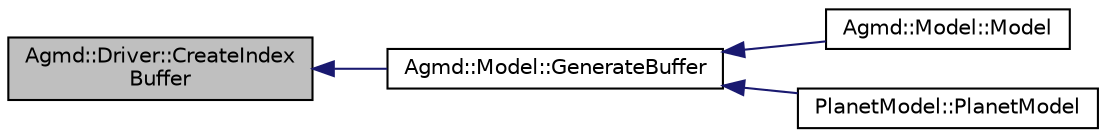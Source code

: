 digraph "Agmd::Driver::CreateIndexBuffer"
{
  edge [fontname="Helvetica",fontsize="10",labelfontname="Helvetica",labelfontsize="10"];
  node [fontname="Helvetica",fontsize="10",shape=record];
  rankdir="LR";
  Node1 [label="Agmd::Driver::CreateIndex\lBuffer",height=0.2,width=0.4,color="black", fillcolor="grey75", style="filled" fontcolor="black"];
  Node1 -> Node2 [dir="back",color="midnightblue",fontsize="10",style="solid",fontname="Helvetica"];
  Node2 [label="Agmd::Model::GenerateBuffer",height=0.2,width=0.4,color="black", fillcolor="white", style="filled",URL="$class_agmd_1_1_model.html#a9f0869f94681218253c5f755d9c896e9"];
  Node2 -> Node3 [dir="back",color="midnightblue",fontsize="10",style="solid",fontname="Helvetica"];
  Node3 [label="Agmd::Model::Model",height=0.2,width=0.4,color="black", fillcolor="white", style="filled",URL="$class_agmd_1_1_model.html#a3c7f49f7dfc4f67ccd7915cbadf78b36"];
  Node2 -> Node4 [dir="back",color="midnightblue",fontsize="10",style="solid",fontname="Helvetica"];
  Node4 [label="PlanetModel::PlanetModel",height=0.2,width=0.4,color="black", fillcolor="white", style="filled",URL="$class_planet_model.html#aaa2a2b0dbc90840709413d285f69d44e"];
}
